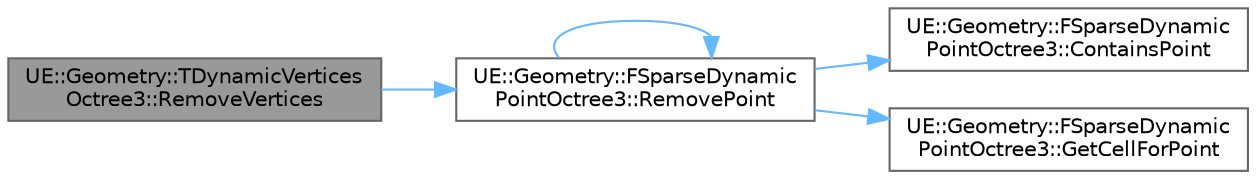 digraph "UE::Geometry::TDynamicVerticesOctree3::RemoveVertices"
{
 // INTERACTIVE_SVG=YES
 // LATEX_PDF_SIZE
  bgcolor="transparent";
  edge [fontname=Helvetica,fontsize=10,labelfontname=Helvetica,labelfontsize=10];
  node [fontname=Helvetica,fontsize=10,shape=box,height=0.2,width=0.4];
  rankdir="LR";
  Node1 [id="Node000001",label="UE::Geometry::TDynamicVertices\lOctree3::RemoveVertices",height=0.2,width=0.4,color="gray40", fillcolor="grey60", style="filled", fontcolor="black",tooltip="Remove a list of vertices from the tree."];
  Node1 -> Node2 [id="edge1_Node000001_Node000002",color="steelblue1",style="solid",tooltip=" "];
  Node2 [id="Node000002",label="UE::Geometry::FSparseDynamic\lPointOctree3::RemovePoint",height=0.2,width=0.4,color="grey40", fillcolor="white", style="filled",URL="$d4/dcf/classUE_1_1Geometry_1_1FSparseDynamicPointOctree3.html#ae87a4c3d67648acaed6b41b7414198c5",tooltip="Remove a Point from the octree."];
  Node2 -> Node3 [id="edge2_Node000002_Node000003",color="steelblue1",style="solid",tooltip=" "];
  Node3 [id="Node000003",label="UE::Geometry::FSparseDynamic\lPointOctree3::ContainsPoint",height=0.2,width=0.4,color="grey40", fillcolor="white", style="filled",URL="$d4/dcf/classUE_1_1Geometry_1_1FSparseDynamicPointOctree3.html#a9f9842169c21eb3e0260d68dd5e19196",tooltip="Test if an Point is stored in the tree."];
  Node2 -> Node4 [id="edge3_Node000002_Node000004",color="steelblue1",style="solid",tooltip=" "];
  Node4 [id="Node000004",label="UE::Geometry::FSparseDynamic\lPointOctree3::GetCellForPoint",height=0.2,width=0.4,color="grey40", fillcolor="white", style="filled",URL="$d4/dcf/classUE_1_1Geometry_1_1FSparseDynamicPointOctree3.html#a369c694126520976b2ff4c7872759e0b",tooltip=" "];
  Node2 -> Node2 [id="edge4_Node000002_Node000002",color="steelblue1",style="solid",tooltip=" "];
}
